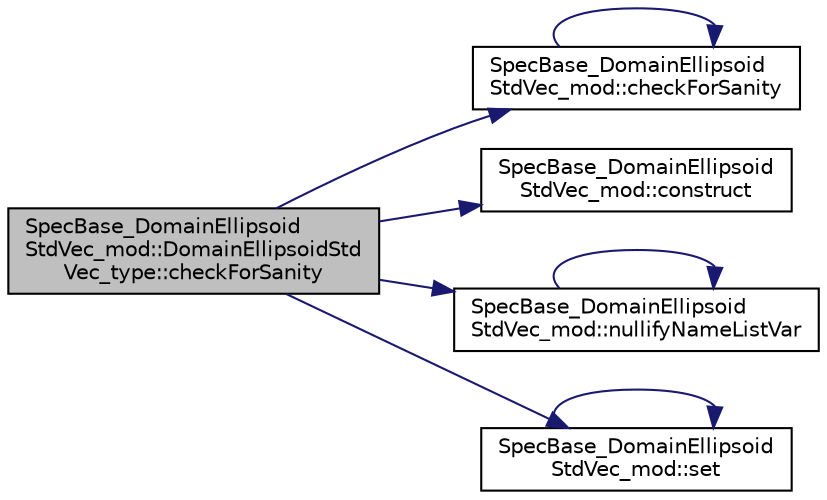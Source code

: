 digraph "SpecBase_DomainEllipsoidStdVec_mod::DomainEllipsoidStdVec_type::checkForSanity"
{
 // LATEX_PDF_SIZE
  edge [fontname="Helvetica",fontsize="10",labelfontname="Helvetica",labelfontsize="10"];
  node [fontname="Helvetica",fontsize="10",shape=record];
  rankdir="LR";
  Node1 [label="SpecBase_DomainEllipsoid\lStdVec_mod::DomainEllipsoidStd\lVec_type::checkForSanity",height=0.2,width=0.4,color="black", fillcolor="grey75", style="filled", fontcolor="black",tooltip=" "];
  Node1 -> Node2 [color="midnightblue",fontsize="10",style="solid",fontname="Helvetica"];
  Node2 [label="SpecBase_DomainEllipsoid\lStdVec_mod::checkForSanity",height=0.2,width=0.4,color="black", fillcolor="white", style="filled",URL="$namespaceSpecBase__DomainEllipsoidStdVec__mod.html#a7456b8b457704ebe0cd4a4f9409e8f90",tooltip=" "];
  Node2 -> Node2 [color="midnightblue",fontsize="10",style="solid",fontname="Helvetica"];
  Node1 -> Node3 [color="midnightblue",fontsize="10",style="solid",fontname="Helvetica"];
  Node3 [label="SpecBase_DomainEllipsoid\lStdVec_mod::construct",height=0.2,width=0.4,color="black", fillcolor="white", style="filled",URL="$namespaceSpecBase__DomainEllipsoidStdVec__mod.html#a1ca5e01714d20f8f0a19ae42f0ef16cf",tooltip=" "];
  Node1 -> Node4 [color="midnightblue",fontsize="10",style="solid",fontname="Helvetica"];
  Node4 [label="SpecBase_DomainEllipsoid\lStdVec_mod::nullifyNameListVar",height=0.2,width=0.4,color="black", fillcolor="white", style="filled",URL="$namespaceSpecBase__DomainEllipsoidStdVec__mod.html#a0cc8ef3f286ee5ee658e4b4922f302f0",tooltip=" "];
  Node4 -> Node4 [color="midnightblue",fontsize="10",style="solid",fontname="Helvetica"];
  Node1 -> Node5 [color="midnightblue",fontsize="10",style="solid",fontname="Helvetica"];
  Node5 [label="SpecBase_DomainEllipsoid\lStdVec_mod::set",height=0.2,width=0.4,color="black", fillcolor="white", style="filled",URL="$namespaceSpecBase__DomainEllipsoidStdVec__mod.html#a25657d25d42570e6f562a69e58f1016c",tooltip=" "];
  Node5 -> Node5 [color="midnightblue",fontsize="10",style="solid",fontname="Helvetica"];
}
